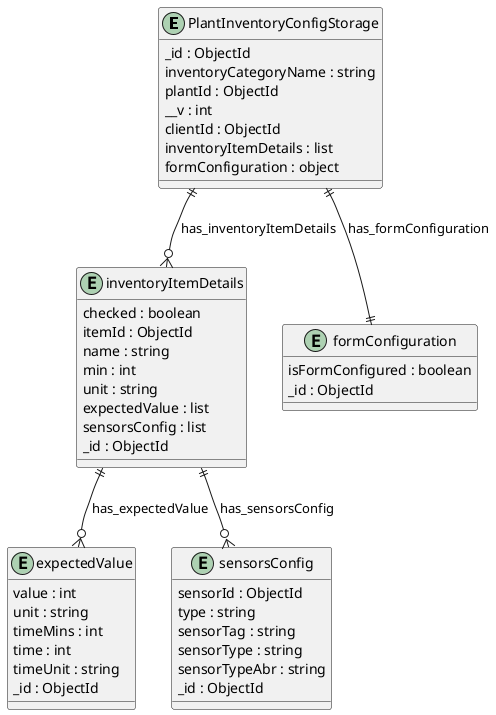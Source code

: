 @startuml PlantInventoryConfigStorage_Diagram

entity "PlantInventoryConfigStorage" as PlantInventoryConfigStorage {
  _id : ObjectId
  inventoryCategoryName : string
  plantId : ObjectId
  __v : int
  clientId : ObjectId
  inventoryItemDetails : list
  formConfiguration : object
}

entity "inventoryItemDetails" as inventoryItemDetails {
  checked : boolean
  itemId : ObjectId
  name : string
  min : int
  unit : string
  expectedValue : list
  sensorsConfig : list
  _id : ObjectId
}

entity "expectedValue" as expectedValue {
  value : int
  unit : string
  timeMins : int
  time : int
  timeUnit : string
  _id : ObjectId
}

entity "sensorsConfig" as sensorsConfig {
  sensorId : ObjectId
  type : string
  sensorTag : string
  sensorType : string
  sensorTypeAbr : string
  _id : ObjectId
}

entity "formConfiguration" as formConfiguration {
  isFormConfigured : boolean
  _id : ObjectId
}

' // Relationships
PlantInventoryConfigStorage ||--o{ inventoryItemDetails : has_inventoryItemDetails
inventoryItemDetails ||--o{ expectedValue : has_expectedValue
inventoryItemDetails ||--o{ sensorsConfig : has_sensorsConfig
PlantInventoryConfigStorage ||--|| formConfiguration : has_formConfiguration
@enduml